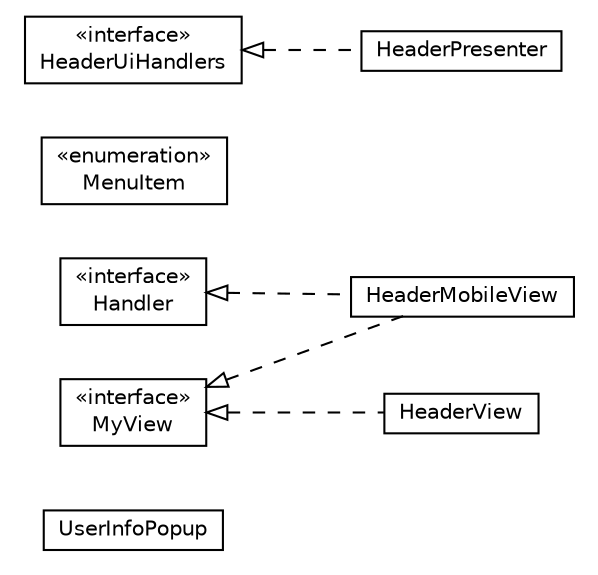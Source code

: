 #!/usr/local/bin/dot
#
# Class diagram 
# Generated by UMLGraph version R5_6-24-gf6e263 (http://www.umlgraph.org/)
#

digraph G {
	edge [fontname="Helvetica",fontsize=10,labelfontname="Helvetica",labelfontsize=10];
	node [fontname="Helvetica",fontsize=10,shape=plaintext];
	nodesep=0.25;
	ranksep=0.5;
	rankdir=LR;
	// com.gwtplatform.carstore.client.application.widget.header.UserInfoPopup
	c40953 [label=<<table title="com.gwtplatform.carstore.client.application.widget.header.UserInfoPopup" border="0" cellborder="1" cellspacing="0" cellpadding="2" port="p" href="./UserInfoPopup.html">
		<tr><td><table border="0" cellspacing="0" cellpadding="1">
<tr><td align="center" balign="center"> UserInfoPopup </td></tr>
		</table></td></tr>
		</table>>, URL="./UserInfoPopup.html", fontname="Helvetica", fontcolor="black", fontsize=10.0];
	// com.gwtplatform.carstore.client.application.widget.header.UserInfoPopup.Handler
	c40954 [label=<<table title="com.gwtplatform.carstore.client.application.widget.header.UserInfoPopup.Handler" border="0" cellborder="1" cellspacing="0" cellpadding="2" port="p" href="./UserInfoPopup.Handler.html">
		<tr><td><table border="0" cellspacing="0" cellpadding="1">
<tr><td align="center" balign="center"> &#171;interface&#187; </td></tr>
<tr><td align="center" balign="center"> Handler </td></tr>
		</table></td></tr>
		</table>>, URL="./UserInfoPopup.Handler.html", fontname="Helvetica", fontcolor="black", fontsize=10.0];
	// com.gwtplatform.carstore.client.application.widget.header.MenuItem
	c40955 [label=<<table title="com.gwtplatform.carstore.client.application.widget.header.MenuItem" border="0" cellborder="1" cellspacing="0" cellpadding="2" port="p" href="./MenuItem.html">
		<tr><td><table border="0" cellspacing="0" cellpadding="1">
<tr><td align="center" balign="center"> &#171;enumeration&#187; </td></tr>
<tr><td align="center" balign="center"> MenuItem </td></tr>
		</table></td></tr>
		</table>>, URL="./MenuItem.html", fontname="Helvetica", fontcolor="black", fontsize=10.0];
	// com.gwtplatform.carstore.client.application.widget.header.HeaderView
	c40956 [label=<<table title="com.gwtplatform.carstore.client.application.widget.header.HeaderView" border="0" cellborder="1" cellspacing="0" cellpadding="2" port="p" href="./HeaderView.html">
		<tr><td><table border="0" cellspacing="0" cellpadding="1">
<tr><td align="center" balign="center"> HeaderView </td></tr>
		</table></td></tr>
		</table>>, URL="./HeaderView.html", fontname="Helvetica", fontcolor="black", fontsize=10.0];
	// com.gwtplatform.carstore.client.application.widget.header.HeaderUiHandlers
	c40957 [label=<<table title="com.gwtplatform.carstore.client.application.widget.header.HeaderUiHandlers" border="0" cellborder="1" cellspacing="0" cellpadding="2" port="p" href="./HeaderUiHandlers.html">
		<tr><td><table border="0" cellspacing="0" cellpadding="1">
<tr><td align="center" balign="center"> &#171;interface&#187; </td></tr>
<tr><td align="center" balign="center"> HeaderUiHandlers </td></tr>
		</table></td></tr>
		</table>>, URL="./HeaderUiHandlers.html", fontname="Helvetica", fontcolor="black", fontsize=10.0];
	// com.gwtplatform.carstore.client.application.widget.header.HeaderPresenter
	c40958 [label=<<table title="com.gwtplatform.carstore.client.application.widget.header.HeaderPresenter" border="0" cellborder="1" cellspacing="0" cellpadding="2" port="p" href="./HeaderPresenter.html">
		<tr><td><table border="0" cellspacing="0" cellpadding="1">
<tr><td align="center" balign="center"> HeaderPresenter </td></tr>
		</table></td></tr>
		</table>>, URL="./HeaderPresenter.html", fontname="Helvetica", fontcolor="black", fontsize=10.0];
	// com.gwtplatform.carstore.client.application.widget.header.HeaderPresenter.MyView
	c40959 [label=<<table title="com.gwtplatform.carstore.client.application.widget.header.HeaderPresenter.MyView" border="0" cellborder="1" cellspacing="0" cellpadding="2" port="p" href="./HeaderPresenter.MyView.html">
		<tr><td><table border="0" cellspacing="0" cellpadding="1">
<tr><td align="center" balign="center"> &#171;interface&#187; </td></tr>
<tr><td align="center" balign="center"> MyView </td></tr>
		</table></td></tr>
		</table>>, URL="./HeaderPresenter.MyView.html", fontname="Helvetica", fontcolor="black", fontsize=10.0];
	// com.gwtplatform.carstore.client.application.widget.header.HeaderMobileView
	c40960 [label=<<table title="com.gwtplatform.carstore.client.application.widget.header.HeaderMobileView" border="0" cellborder="1" cellspacing="0" cellpadding="2" port="p" href="./HeaderMobileView.html">
		<tr><td><table border="0" cellspacing="0" cellpadding="1">
<tr><td align="center" balign="center"> HeaderMobileView </td></tr>
		</table></td></tr>
		</table>>, URL="./HeaderMobileView.html", fontname="Helvetica", fontcolor="black", fontsize=10.0];
	//com.gwtplatform.carstore.client.application.widget.header.HeaderView implements com.gwtplatform.carstore.client.application.widget.header.HeaderPresenter.MyView
	c40959:p -> c40956:p [dir=back,arrowtail=empty,style=dashed];
	//com.gwtplatform.carstore.client.application.widget.header.HeaderPresenter implements com.gwtplatform.carstore.client.application.widget.header.HeaderUiHandlers
	c40957:p -> c40958:p [dir=back,arrowtail=empty,style=dashed];
	//com.gwtplatform.carstore.client.application.widget.header.HeaderMobileView implements com.gwtplatform.carstore.client.application.widget.header.HeaderPresenter.MyView
	c40959:p -> c40960:p [dir=back,arrowtail=empty,style=dashed];
	//com.gwtplatform.carstore.client.application.widget.header.HeaderMobileView implements com.gwtplatform.carstore.client.application.widget.header.UserInfoPopup.Handler
	c40954:p -> c40960:p [dir=back,arrowtail=empty,style=dashed];
}

